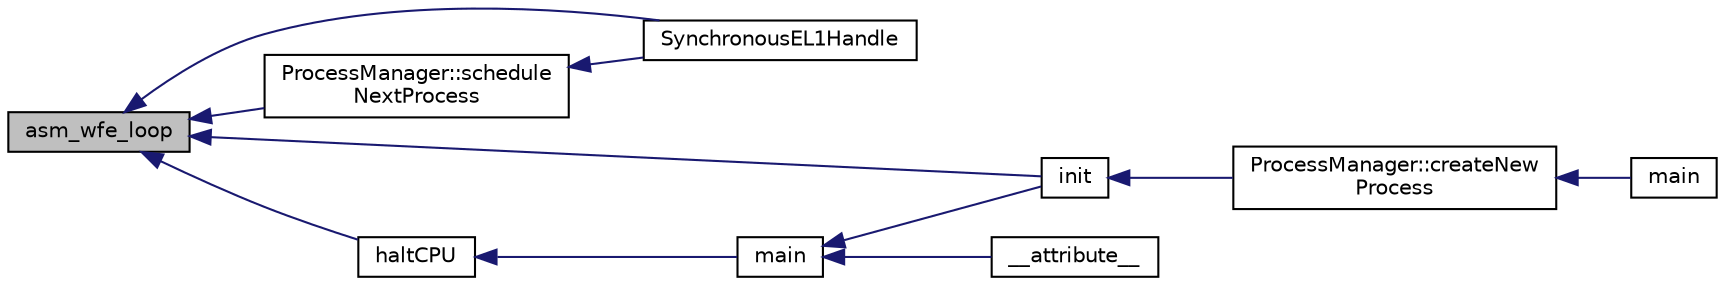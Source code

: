 digraph "asm_wfe_loop"
{
  edge [fontname="Helvetica",fontsize="10",labelfontname="Helvetica",labelfontsize="10"];
  node [fontname="Helvetica",fontsize="10",shape=record];
  rankdir="LR";
  Node65 [label="asm_wfe_loop",height=0.2,width=0.4,color="black", fillcolor="grey75", style="filled", fontcolor="black"];
  Node65 -> Node66 [dir="back",color="midnightblue",fontsize="10",style="solid",fontname="Helvetica"];
  Node66 [label="SynchronousEL1Handle",height=0.2,width=0.4,color="black", fillcolor="white", style="filled",URL="$dd/d12/exceptions_8cpp.html#adf8fdfc202648f336df261faf22abf24"];
  Node65 -> Node67 [dir="back",color="midnightblue",fontsize="10",style="solid",fontname="Helvetica"];
  Node67 [label="init",height=0.2,width=0.4,color="black", fillcolor="white", style="filled",URL="$d9/dfe/qemu__virt_2crt0_8cpp.html#a02fd73d861ef2e4aabb38c0c9ff82947"];
  Node67 -> Node68 [dir="back",color="midnightblue",fontsize="10",style="solid",fontname="Helvetica"];
  Node68 [label="ProcessManager::createNew\lProcess",height=0.2,width=0.4,color="black", fillcolor="white", style="filled",URL="$d2/dce/class_process_manager.html#aebaf5b36a78fe9c75c1a1fb81d6851ac"];
  Node68 -> Node69 [dir="back",color="midnightblue",fontsize="10",style="solid",fontname="Helvetica"];
  Node69 [label="main",height=0.2,width=0.4,color="black", fillcolor="white", style="filled",URL="$d9/d35/main__run__process_8cpp.html#ae66f6b31b5ad750f1fe042a706a4e3d4"];
  Node65 -> Node70 [dir="back",color="midnightblue",fontsize="10",style="solid",fontname="Helvetica"];
  Node70 [label="haltCPU",height=0.2,width=0.4,color="black", fillcolor="white", style="filled",URL="$d4/d02/cpu__halt_8cpp.html#a4e9d7b3cdc25351dde58ee83ab8844e0"];
  Node70 -> Node71 [dir="back",color="midnightblue",fontsize="10",style="solid",fontname="Helvetica"];
  Node71 [label="main",height=0.2,width=0.4,color="black", fillcolor="white", style="filled",URL="$d6/d05/main__raspi3_8cpp.html#ae66f6b31b5ad750f1fe042a706a4e3d4"];
  Node71 -> Node67 [dir="back",color="midnightblue",fontsize="10",style="solid",fontname="Helvetica"];
  Node71 -> Node72 [dir="back",color="midnightblue",fontsize="10",style="solid",fontname="Helvetica"];
  Node72 [label="__attribute__",height=0.2,width=0.4,color="black", fillcolor="white", style="filled",URL="$d1/df1/raspi3_2crt0_8cpp.html#a91fe37a104d81ff8a5f2a23e64563878"];
  Node65 -> Node73 [dir="back",color="midnightblue",fontsize="10",style="solid",fontname="Helvetica"];
  Node73 [label="ProcessManager::schedule\lNextProcess",height=0.2,width=0.4,color="black", fillcolor="white", style="filled",URL="$d2/dce/class_process_manager.html#a64f2aa8b0886f482d5039c65bca72af7"];
  Node73 -> Node66 [dir="back",color="midnightblue",fontsize="10",style="solid",fontname="Helvetica"];
}
